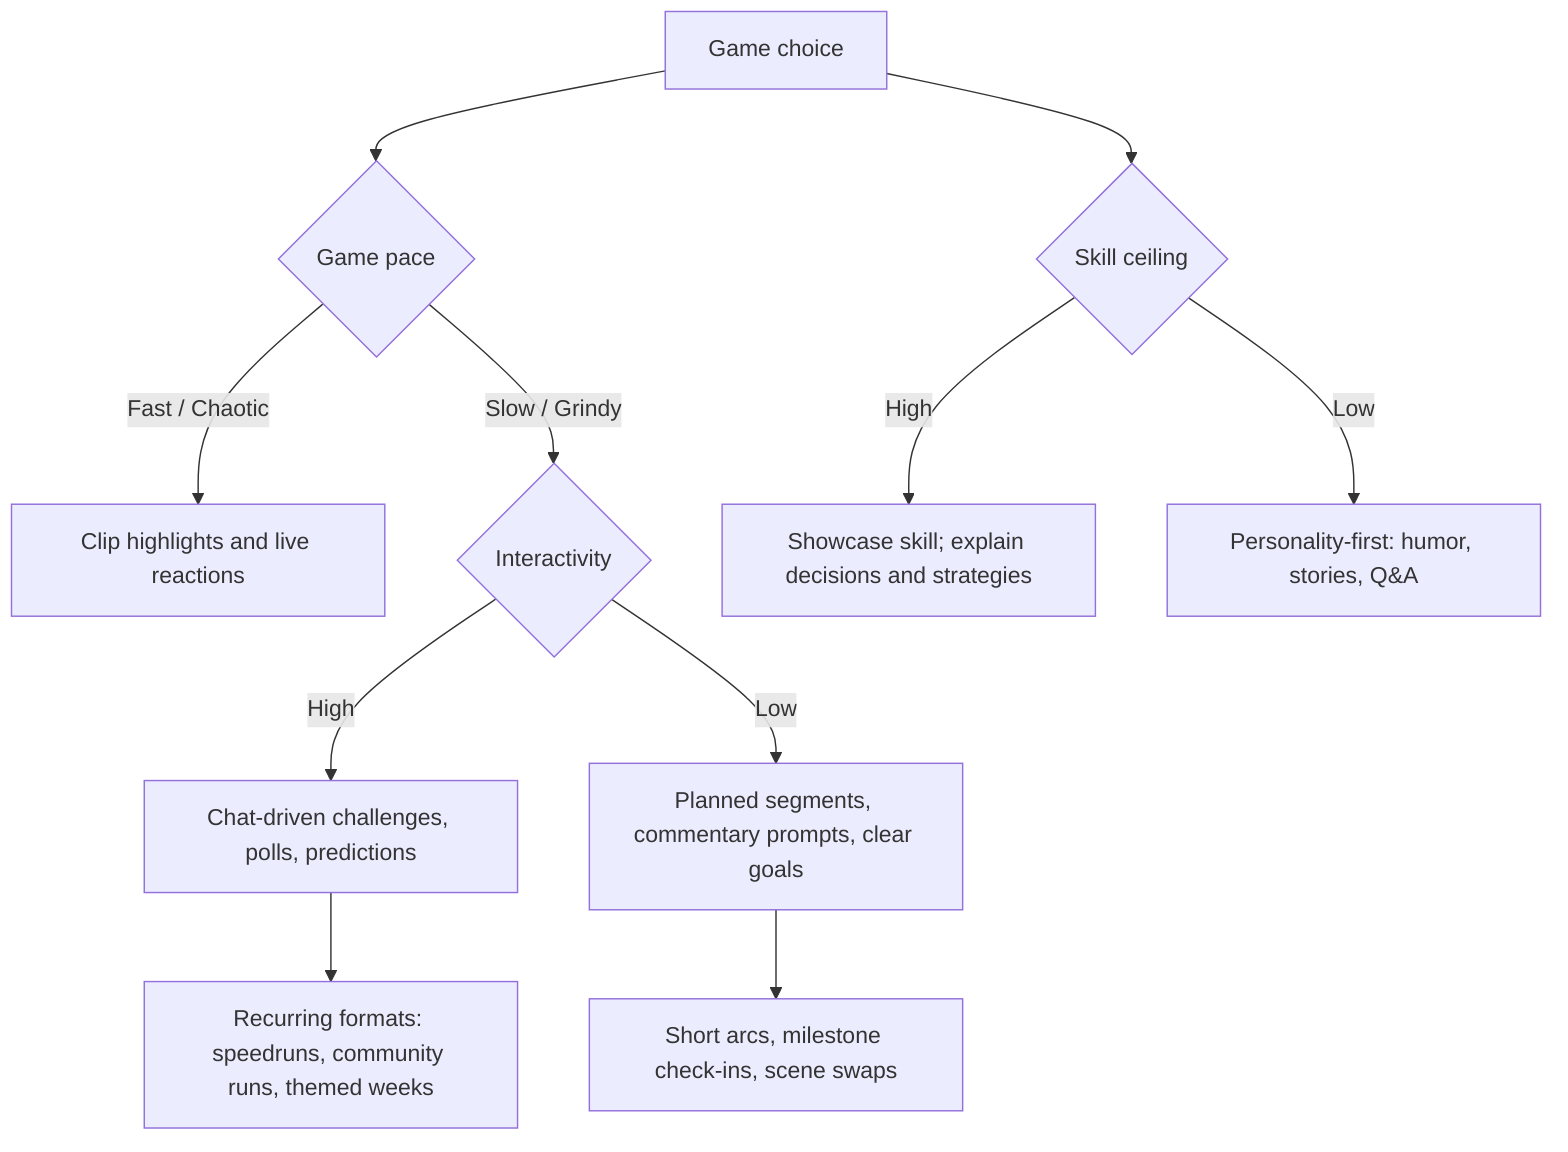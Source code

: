 flowchart TB
  A[Game choice] --> B{Game pace}
  B -->|Fast / Chaotic| C[Clip highlights and live reactions]
  B -->|Slow / Grindy| D{Interactivity}
  D -->|High| E[Chat-driven challenges, polls, predictions]
  D -->|Low| F[Planned segments, commentary prompts, clear goals]
  E --> G[Recurring formats: speedruns, community runs, themed weeks]
  F --> H[Short arcs, milestone check-ins, scene swaps]
  A --> I{Skill ceiling}
  I -->|High| J[Showcase skill; explain decisions and strategies]
  I -->|Low| K[Personality-first: humor, stories, Q&A]